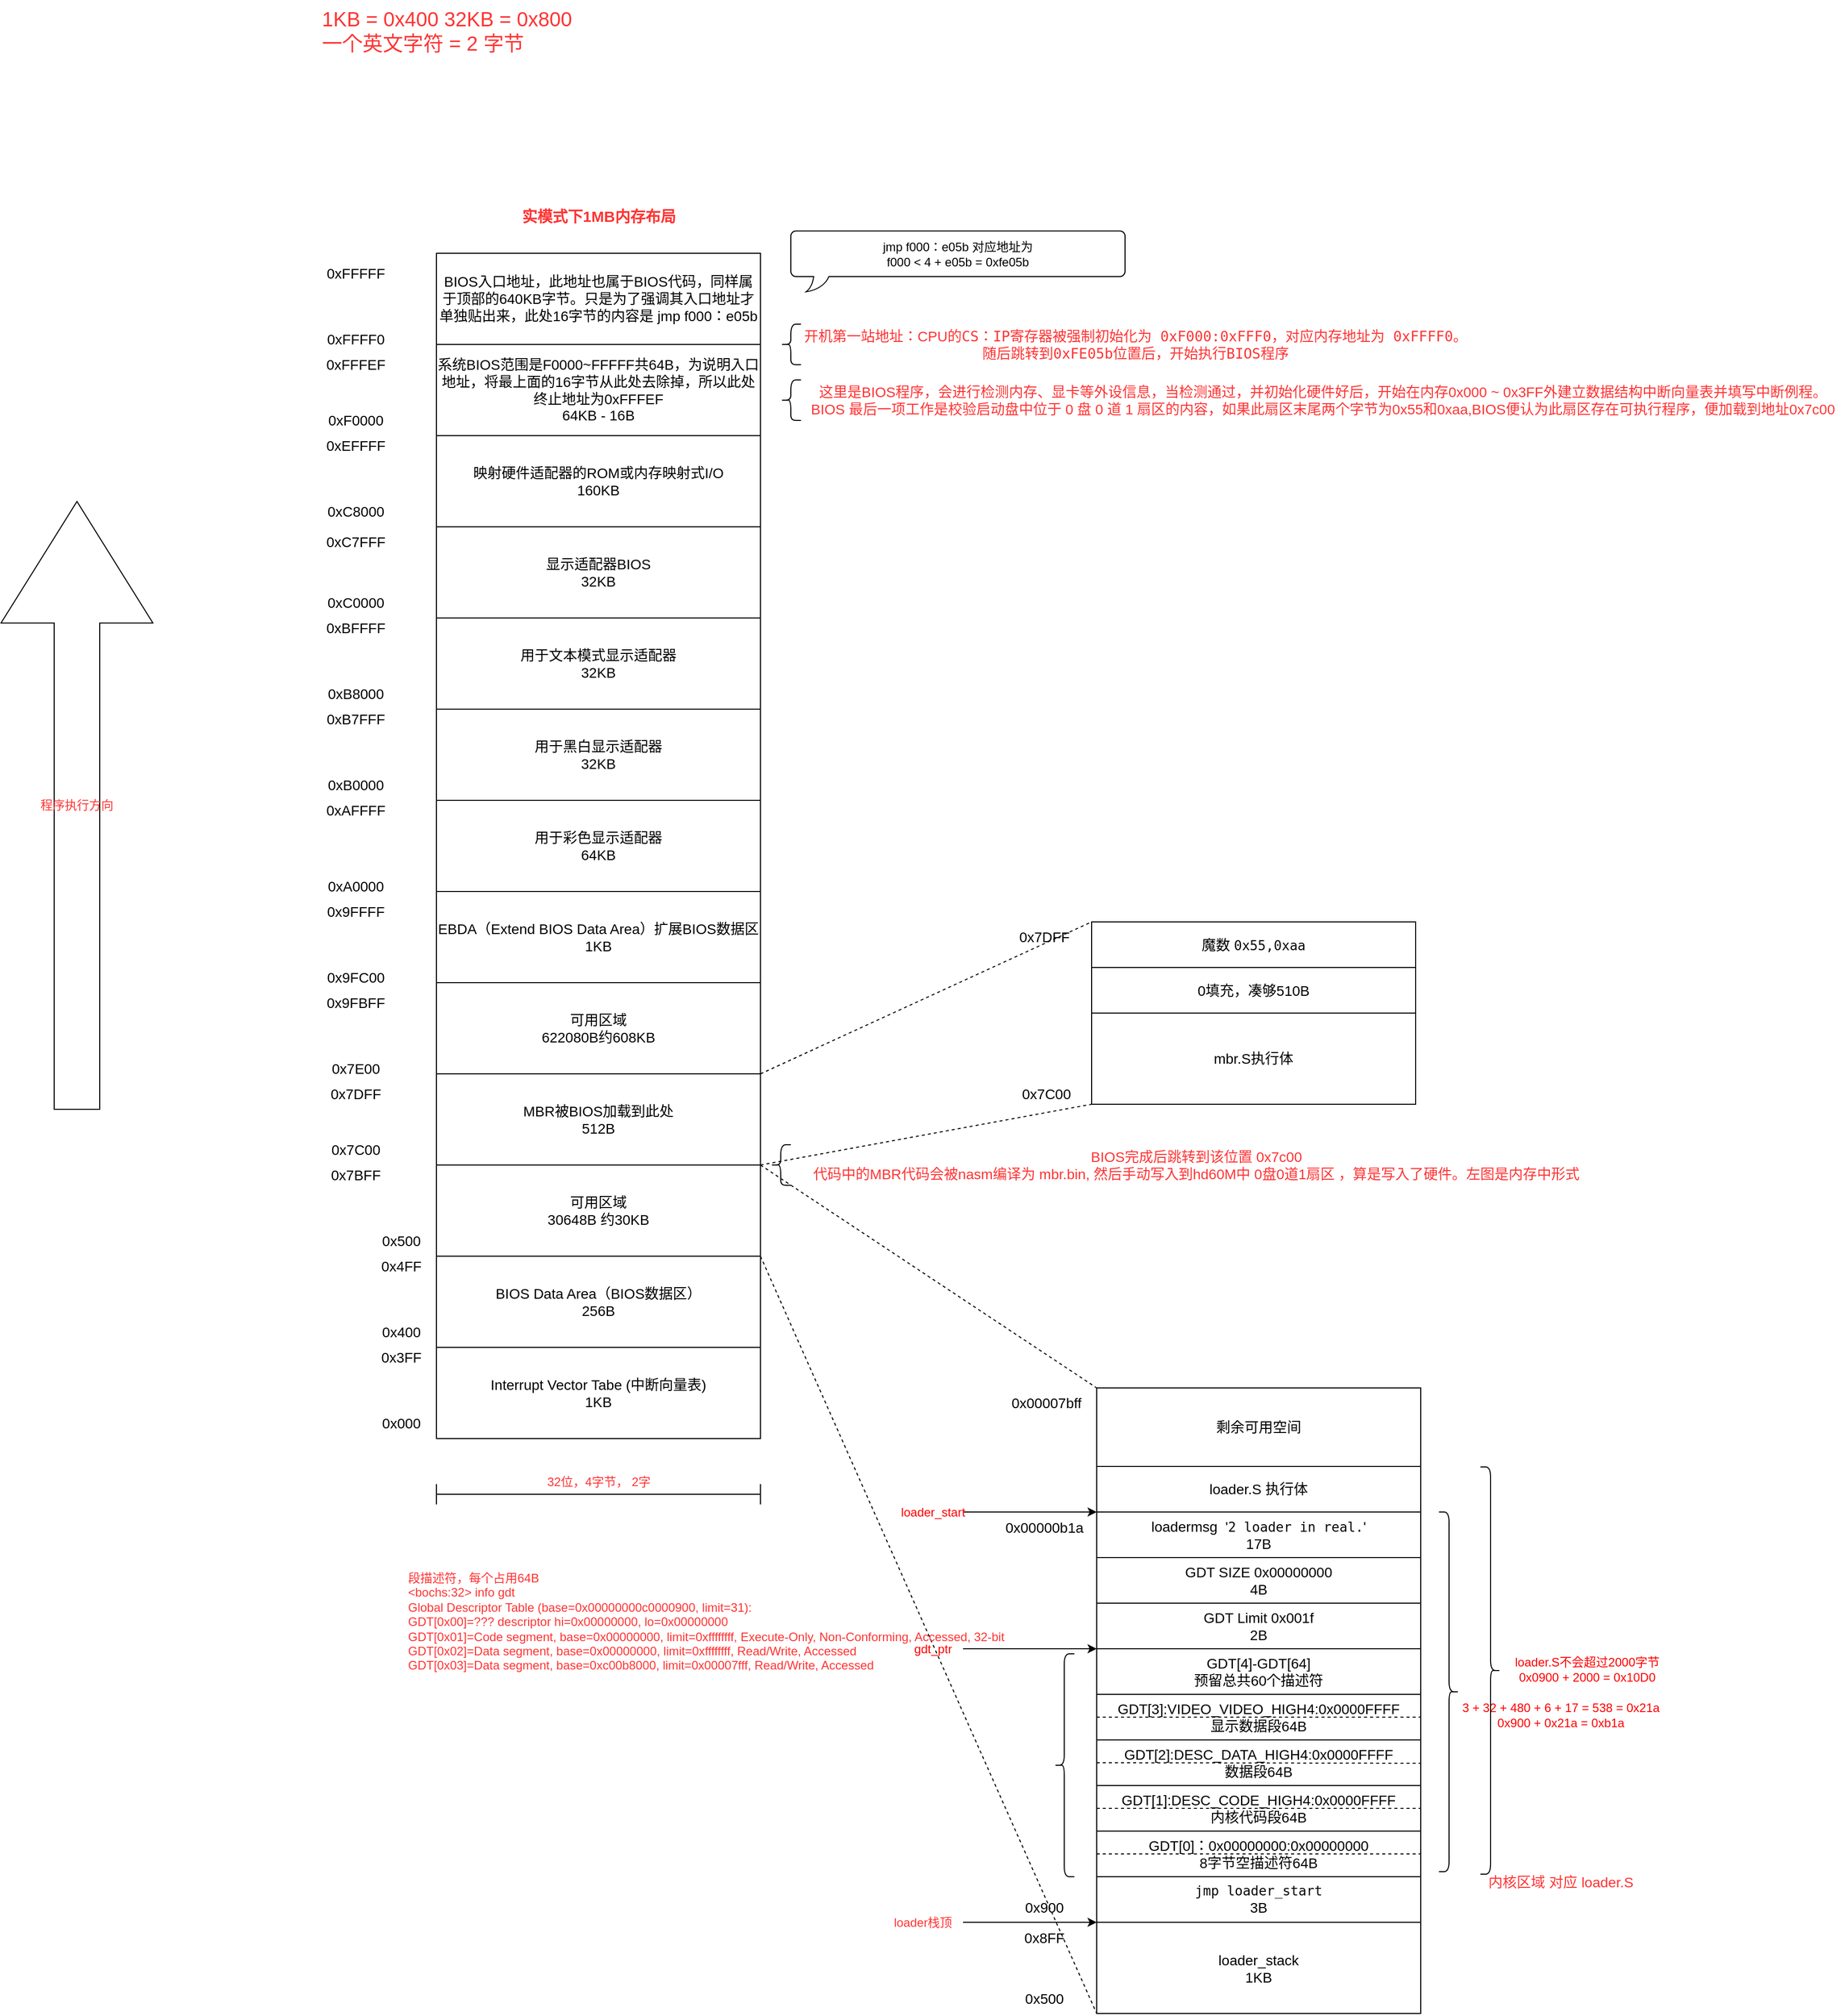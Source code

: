 <mxfile version="20.5.3" type="embed"><diagram name="Page-1" id="12NWxGoQr25tVnfTjV8N"><mxGraphModel dx="2521" dy="2276" grid="1" gridSize="10" guides="1" tooltips="1" connect="1" arrows="1" fold="1" page="1" pageScale="1" pageWidth="827" pageHeight="1169" math="0" shadow="0"><root><mxCell id="0"/><mxCell id="1" parent="0"/><mxCell id="1wO0rDWPHwuriIPUTUys-1" value="Interrupt Vector Tabe (中断向量表)&lt;br&gt;1KB" style="rounded=0;whiteSpace=wrap;html=1;fontSize=14;" parent="1" vertex="1"><mxGeometry x="200" y="560" width="320" height="90" as="geometry"/></mxCell><mxCell id="1wO0rDWPHwuriIPUTUys-2" value="0x000" style="text;html=1;align=center;verticalAlign=middle;resizable=0;points=[];autosize=1;strokeColor=none;fillColor=none;fontSize=14;" parent="1" vertex="1"><mxGeometry x="135" y="620" width="60" height="30" as="geometry"/></mxCell><mxCell id="1wO0rDWPHwuriIPUTUys-3" value="BIOS Data Area（BIOS数据区）&lt;br&gt;256B" style="rounded=0;whiteSpace=wrap;html=1;fontSize=14;" parent="1" vertex="1"><mxGeometry x="200" y="470" width="320" height="90" as="geometry"/></mxCell><mxCell id="1wO0rDWPHwuriIPUTUys-4" value="0x400" style="text;html=1;align=center;verticalAlign=middle;resizable=0;points=[];autosize=1;strokeColor=none;fillColor=none;fontSize=14;" parent="1" vertex="1"><mxGeometry x="135" y="530" width="60" height="30" as="geometry"/></mxCell><mxCell id="1wO0rDWPHwuriIPUTUys-5" value="0x3FF" style="text;html=1;align=center;verticalAlign=middle;resizable=0;points=[];autosize=1;strokeColor=none;fillColor=none;fontSize=14;" parent="1" vertex="1"><mxGeometry x="135" y="555" width="60" height="30" as="geometry"/></mxCell><mxCell id="24" style="edgeStyle=none;rounded=0;orthogonalLoop=1;jettySize=auto;html=1;exitX=1;exitY=0;exitDx=0;exitDy=0;entryX=0;entryY=0;entryDx=0;entryDy=0;dashed=1;fontColor=#FF0000;endArrow=none;endFill=0;" edge="1" parent="1" source="1wO0rDWPHwuriIPUTUys-6" target="23"><mxGeometry relative="1" as="geometry"/></mxCell><mxCell id="25" style="edgeStyle=none;rounded=0;orthogonalLoop=1;jettySize=auto;html=1;exitX=1;exitY=1;exitDx=0;exitDy=0;entryX=0;entryY=1;entryDx=0;entryDy=0;dashed=1;fontColor=#FF0000;endArrow=none;endFill=0;" edge="1" parent="1" source="1wO0rDWPHwuriIPUTUys-6" target="1wO0rDWPHwuriIPUTUys-73"><mxGeometry relative="1" as="geometry"/></mxCell><mxCell id="1wO0rDWPHwuriIPUTUys-6" value="可用区域&lt;br&gt;30648B 约30KB" style="rounded=0;whiteSpace=wrap;html=1;fontSize=14;" parent="1" vertex="1"><mxGeometry x="200" y="380" width="320" height="90" as="geometry"/></mxCell><mxCell id="32" style="edgeStyle=none;rounded=0;orthogonalLoop=1;jettySize=auto;html=1;exitX=1;exitY=1;exitDx=0;exitDy=0;entryX=0;entryY=1;entryDx=0;entryDy=0;dashed=1;fontColor=#FF0000;endArrow=none;endFill=0;" edge="1" parent="1" source="1wO0rDWPHwuriIPUTUys-7" target="29"><mxGeometry relative="1" as="geometry"/></mxCell><mxCell id="1wO0rDWPHwuriIPUTUys-7" value="MBR被BIOS加载到此处&lt;br&gt;512B" style="rounded=0;whiteSpace=wrap;html=1;fontSize=14;" parent="1" vertex="1"><mxGeometry x="200" y="290" width="320" height="90" as="geometry"/></mxCell><mxCell id="1wO0rDWPHwuriIPUTUys-8" value="可用区域&lt;br&gt;622080B约608KB" style="rounded=0;whiteSpace=wrap;html=1;fontSize=14;" parent="1" vertex="1"><mxGeometry x="200" y="200" width="320" height="90" as="geometry"/></mxCell><mxCell id="1wO0rDWPHwuriIPUTUys-9" value="EBDA（Extend BIOS Data Area）扩展BIOS数据区&lt;br&gt;1KB" style="rounded=0;whiteSpace=wrap;html=1;fontSize=14;" parent="1" vertex="1"><mxGeometry x="200" y="110" width="320" height="90" as="geometry"/></mxCell><mxCell id="1wO0rDWPHwuriIPUTUys-10" value="用于彩色显示适配器&lt;br&gt;64KB" style="rounded=0;whiteSpace=wrap;html=1;fontSize=14;" parent="1" vertex="1"><mxGeometry x="200" y="20" width="320" height="90" as="geometry"/></mxCell><mxCell id="1wO0rDWPHwuriIPUTUys-11" value="用于黑白显示适配器&lt;br&gt;32KB" style="rounded=0;whiteSpace=wrap;html=1;fontSize=14;" parent="1" vertex="1"><mxGeometry x="200" y="-70" width="320" height="90" as="geometry"/></mxCell><mxCell id="1wO0rDWPHwuriIPUTUys-12" value="用于文本模式显示适配器&lt;br&gt;32KB" style="rounded=0;whiteSpace=wrap;html=1;fontSize=14;" parent="1" vertex="1"><mxGeometry x="200" y="-160" width="320" height="90" as="geometry"/></mxCell><mxCell id="1wO0rDWPHwuriIPUTUys-13" value="显示适配器BIOS&lt;br&gt;32KB" style="rounded=0;whiteSpace=wrap;html=1;fontSize=14;" parent="1" vertex="1"><mxGeometry x="200" y="-250" width="320" height="90" as="geometry"/></mxCell><mxCell id="1wO0rDWPHwuriIPUTUys-14" value="映射硬件适配器的ROM或内存映射式I/O&lt;br&gt;160KB" style="rounded=0;whiteSpace=wrap;html=1;fontSize=14;" parent="1" vertex="1"><mxGeometry x="200" y="-340" width="320" height="90" as="geometry"/></mxCell><mxCell id="1wO0rDWPHwuriIPUTUys-15" value="系统BIOS范围是F0000~FFFFF共64B，为说明入口地址，将最上面的16字节从此处去除掉，所以此处终止地址为0xFFFEF&lt;br&gt;64KB - 16B" style="rounded=0;whiteSpace=wrap;html=1;fontSize=14;" parent="1" vertex="1"><mxGeometry x="200" y="-430" width="320" height="90" as="geometry"/></mxCell><mxCell id="1wO0rDWPHwuriIPUTUys-16" value="BIOS入口地址，此地址也属于BIOS代码，同样属于顶部的640KB字节。只是为了强调其入口地址才单独贴出来，此处16字节的内容是 jmp f000：e05b" style="rounded=0;whiteSpace=wrap;html=1;fontSize=14;" parent="1" vertex="1"><mxGeometry x="200" y="-520" width="320" height="90" as="geometry"/></mxCell><mxCell id="1wO0rDWPHwuriIPUTUys-18" value="0x500" style="text;html=1;align=center;verticalAlign=middle;resizable=0;points=[];autosize=1;strokeColor=none;fillColor=none;fontSize=14;" parent="1" vertex="1"><mxGeometry x="135" y="440" width="60" height="30" as="geometry"/></mxCell><mxCell id="1wO0rDWPHwuriIPUTUys-19" value="0x4FF" style="text;html=1;align=center;verticalAlign=middle;resizable=0;points=[];autosize=1;strokeColor=none;fillColor=none;fontSize=14;" parent="1" vertex="1"><mxGeometry x="135" y="465" width="60" height="30" as="geometry"/></mxCell><mxCell id="1wO0rDWPHwuriIPUTUys-20" value="0x7C00" style="text;html=1;align=center;verticalAlign=middle;resizable=0;points=[];autosize=1;strokeColor=none;fillColor=none;fontSize=14;" parent="1" vertex="1"><mxGeometry x="85" y="350" width="70" height="30" as="geometry"/></mxCell><mxCell id="1wO0rDWPHwuriIPUTUys-21" value="0x7BFF" style="text;html=1;align=center;verticalAlign=middle;resizable=0;points=[];autosize=1;strokeColor=none;fillColor=none;fontSize=14;" parent="1" vertex="1"><mxGeometry x="85" y="375" width="70" height="30" as="geometry"/></mxCell><mxCell id="1wO0rDWPHwuriIPUTUys-22" value="0x9FC00" style="text;html=1;align=center;verticalAlign=middle;resizable=0;points=[];autosize=1;strokeColor=none;fillColor=none;fontSize=14;" parent="1" vertex="1"><mxGeometry x="80" y="180" width="80" height="30" as="geometry"/></mxCell><mxCell id="1wO0rDWPHwuriIPUTUys-23" value="0x9FBFF" style="text;html=1;align=center;verticalAlign=middle;resizable=0;points=[];autosize=1;strokeColor=none;fillColor=none;fontSize=14;" parent="1" vertex="1"><mxGeometry x="80" y="205" width="80" height="30" as="geometry"/></mxCell><mxCell id="1wO0rDWPHwuriIPUTUys-24" value="0xA0000" style="text;html=1;align=center;verticalAlign=middle;resizable=0;points=[];autosize=1;strokeColor=none;fillColor=none;fontSize=14;" parent="1" vertex="1"><mxGeometry x="80" y="90" width="80" height="30" as="geometry"/></mxCell><mxCell id="1wO0rDWPHwuriIPUTUys-25" value="0x9FFFF" style="text;html=1;align=center;verticalAlign=middle;resizable=0;points=[];autosize=1;strokeColor=none;fillColor=none;fontSize=14;" parent="1" vertex="1"><mxGeometry x="80" y="115" width="80" height="30" as="geometry"/></mxCell><mxCell id="1wO0rDWPHwuriIPUTUys-26" value="0xB0000" style="text;html=1;align=center;verticalAlign=middle;resizable=0;points=[];autosize=1;strokeColor=none;fillColor=none;fontSize=14;" parent="1" vertex="1"><mxGeometry x="80" y="-10" width="80" height="30" as="geometry"/></mxCell><mxCell id="1wO0rDWPHwuriIPUTUys-27" value="0xAFFFF" style="text;html=1;align=center;verticalAlign=middle;resizable=0;points=[];autosize=1;strokeColor=none;fillColor=none;fontSize=14;" parent="1" vertex="1"><mxGeometry x="80" y="15" width="80" height="30" as="geometry"/></mxCell><mxCell id="1wO0rDWPHwuriIPUTUys-28" value="0xB8000" style="text;html=1;align=center;verticalAlign=middle;resizable=0;points=[];autosize=1;strokeColor=none;fillColor=none;fontSize=14;" parent="1" vertex="1"><mxGeometry x="80" y="-100" width="80" height="30" as="geometry"/></mxCell><mxCell id="1wO0rDWPHwuriIPUTUys-29" value="0xB7FFF" style="text;html=1;align=center;verticalAlign=middle;resizable=0;points=[];autosize=1;strokeColor=none;fillColor=none;fontSize=14;" parent="1" vertex="1"><mxGeometry x="80" y="-75" width="80" height="30" as="geometry"/></mxCell><mxCell id="1wO0rDWPHwuriIPUTUys-30" value="0xC0000" style="text;html=1;align=center;verticalAlign=middle;resizable=0;points=[];autosize=1;strokeColor=none;fillColor=none;fontSize=14;" parent="1" vertex="1"><mxGeometry x="80" y="-190" width="80" height="30" as="geometry"/></mxCell><mxCell id="1wO0rDWPHwuriIPUTUys-31" value="0xBFFFF" style="text;html=1;align=center;verticalAlign=middle;resizable=0;points=[];autosize=1;strokeColor=none;fillColor=none;fontSize=14;" parent="1" vertex="1"><mxGeometry x="80" y="-165" width="80" height="30" as="geometry"/></mxCell><mxCell id="1wO0rDWPHwuriIPUTUys-36" value="0xF0000" style="text;html=1;align=center;verticalAlign=middle;resizable=0;points=[];autosize=1;strokeColor=none;fillColor=none;fontSize=14;" parent="1" vertex="1"><mxGeometry x="80" y="-370" width="80" height="30" as="geometry"/></mxCell><mxCell id="1wO0rDWPHwuriIPUTUys-37" value="0xEFFFF" style="text;html=1;align=center;verticalAlign=middle;resizable=0;points=[];autosize=1;strokeColor=none;fillColor=none;fontSize=14;" parent="1" vertex="1"><mxGeometry x="80" y="-345" width="80" height="30" as="geometry"/></mxCell><mxCell id="1wO0rDWPHwuriIPUTUys-38" value="0xFFFF0" style="text;html=1;align=center;verticalAlign=middle;resizable=0;points=[];autosize=1;strokeColor=none;fillColor=none;fontSize=14;" parent="1" vertex="1"><mxGeometry x="80" y="-450" width="80" height="30" as="geometry"/></mxCell><mxCell id="1wO0rDWPHwuriIPUTUys-39" value="0xFFFEF" style="text;html=1;align=center;verticalAlign=middle;resizable=0;points=[];autosize=1;strokeColor=none;fillColor=none;fontSize=14;" parent="1" vertex="1"><mxGeometry x="80" y="-425" width="80" height="30" as="geometry"/></mxCell><mxCell id="1wO0rDWPHwuriIPUTUys-41" value="0xFFFFF" style="text;html=1;align=center;verticalAlign=middle;resizable=0;points=[];autosize=1;strokeColor=none;fillColor=none;fontSize=14;" parent="1" vertex="1"><mxGeometry x="80" y="-515" width="80" height="30" as="geometry"/></mxCell><mxCell id="1wO0rDWPHwuriIPUTUys-43" value="0xC7FFF" style="text;html=1;align=center;verticalAlign=middle;resizable=0;points=[];autosize=1;strokeColor=none;fillColor=none;fontSize=14;" parent="1" vertex="1"><mxGeometry x="80" y="-250" width="80" height="30" as="geometry"/></mxCell><mxCell id="1wO0rDWPHwuriIPUTUys-47" value="0x7E00" style="text;html=1;align=center;verticalAlign=middle;resizable=0;points=[];autosize=1;strokeColor=none;fillColor=none;fontSize=14;" parent="1" vertex="1"><mxGeometry x="85" y="270" width="70" height="30" as="geometry"/></mxCell><mxCell id="1wO0rDWPHwuriIPUTUys-48" value="0x7DFF" style="text;html=1;align=center;verticalAlign=middle;resizable=0;points=[];autosize=1;strokeColor=none;fillColor=none;fontSize=14;" parent="1" vertex="1"><mxGeometry x="85" y="295" width="70" height="30" as="geometry"/></mxCell><mxCell id="1wO0rDWPHwuriIPUTUys-49" value="0xC8000" style="text;html=1;align=center;verticalAlign=middle;resizable=0;points=[];autosize=1;strokeColor=none;fillColor=none;fontSize=14;" parent="1" vertex="1"><mxGeometry x="80" y="-280" width="80" height="30" as="geometry"/></mxCell><mxCell id="1wO0rDWPHwuriIPUTUys-50" value="&lt;font color=&quot;#ff3333&quot; style=&quot;font-size: 15px;&quot;&gt;&lt;b&gt;实模式下1MB内存布局&lt;/b&gt;&lt;/font&gt;" style="text;html=1;align=center;verticalAlign=middle;resizable=0;points=[];autosize=1;strokeColor=none;fillColor=none;" parent="1" vertex="1"><mxGeometry x="270" y="-572" width="180" height="30" as="geometry"/></mxCell><mxCell id="1wO0rDWPHwuriIPUTUys-55" value="" style="shape=curlyBracket;whiteSpace=wrap;html=1;rounded=1;labelPosition=left;verticalLabelPosition=middle;align=right;verticalAlign=middle;" parent="1" vertex="1"><mxGeometry x="540" y="-450" width="20" height="40" as="geometry"/></mxCell><mxCell id="1wO0rDWPHwuriIPUTUys-56" value="&lt;font style=&quot;font-size: 14px;&quot;&gt;开机第一站地址：CPU&lt;span style=&quot;border-color: var(--border-color); text-align: left; font-size: 14px; font-family: 宋体, monospace;&quot;&gt;的&lt;/span&gt;&lt;span style=&quot;border-color: var(--border-color); text-align: left; background-color: rgb(255, 255, 255); font-family: &amp;quot;JetBrains Mono&amp;quot;, monospace; font-size: 14px;&quot;&gt;CS&lt;/span&gt;&lt;span style=&quot;border-color: var(--border-color); text-align: left; font-size: 14px; font-family: 宋体, monospace;&quot;&gt;：&lt;/span&gt;&lt;span style=&quot;border-color: var(--border-color); text-align: left; background-color: rgb(255, 255, 255); font-family: &amp;quot;JetBrains Mono&amp;quot;, monospace; font-size: 14px;&quot;&gt;IP&lt;/span&gt;&lt;span style=&quot;border-color: var(--border-color); text-align: left; font-size: 14px; font-family: 宋体, monospace;&quot;&gt;寄存器被强制初始化为&lt;/span&gt;&lt;span style=&quot;border-color: var(--border-color); text-align: left; background-color: rgb(255, 255, 255); font-family: &amp;quot;JetBrains Mono&amp;quot;, monospace; font-size: 14px;&quot;&gt;&amp;nbsp;0xF000:0xFFF0&lt;/span&gt;&lt;span style=&quot;border-color: var(--border-color); text-align: left; font-size: 14px; font-family: 宋体, monospace;&quot;&gt;，对应内存地址为&lt;/span&gt;&lt;span style=&quot;border-color: var(--border-color); text-align: left; background-color: rgb(255, 255, 255); font-family: &amp;quot;JetBrains Mono&amp;quot;, monospace; font-size: 14px;&quot;&gt;&amp;nbsp;0xFFFF0。&lt;br style=&quot;font-size: 14px;&quot;&gt;随后跳转到0xFE05b位置后，开始执行BIOS程序&lt;br style=&quot;font-size: 14px;&quot;&gt;&lt;/span&gt;&lt;/font&gt;" style="text;html=1;align=center;verticalAlign=middle;resizable=0;points=[];autosize=1;strokeColor=none;fillColor=none;fontColor=#FF3333;fontSize=14;" parent="1" vertex="1"><mxGeometry x="560" y="-455" width="660" height="50" as="geometry"/></mxCell><mxCell id="1wO0rDWPHwuriIPUTUys-57" value="jmp f000：e05b 对应地址为&lt;br&gt;f000 &amp;lt; 4 + e05b = 0xfe05b" style="whiteSpace=wrap;html=1;shape=mxgraph.basic.roundRectCallout;dx=30;dy=15;size=5;boundedLbl=1;" parent="1" vertex="1"><mxGeometry x="550" y="-542" width="330" height="60" as="geometry"/></mxCell><mxCell id="1wO0rDWPHwuriIPUTUys-59" value="" style="shape=curlyBracket;whiteSpace=wrap;html=1;rounded=1;labelPosition=left;verticalLabelPosition=middle;align=right;verticalAlign=middle;" parent="1" vertex="1"><mxGeometry x="540" y="-395" width="20" height="40" as="geometry"/></mxCell><mxCell id="1wO0rDWPHwuriIPUTUys-61" value="这里是BIOS程序，会进行检测内存、显卡等外设信息，当检测通过，并初始化硬件好后，开始在内存0x000 ~ 0x3FF外建立数据结构中断向量表并填写中断例程。&lt;br style=&quot;font-size: 14px;&quot;&gt;BIOS 最后一项工作是校验启动盘中位于 0 盘 0 道 1 扇区的内容，如果此扇区末尾两个字节为0x55和0xaa,BIOS便认为此扇区存在可执行程序，便加载到地址0x7c00" style="text;html=1;align=center;verticalAlign=middle;resizable=0;points=[];autosize=1;strokeColor=none;fillColor=none;fontColor=#FF3333;fontSize=14;" parent="1" vertex="1"><mxGeometry x="560" y="-400" width="1030" height="50" as="geometry"/></mxCell><mxCell id="1wO0rDWPHwuriIPUTUys-64" value="" style="shape=curlyBracket;whiteSpace=wrap;html=1;rounded=1;labelPosition=left;verticalLabelPosition=middle;align=right;verticalAlign=middle;" parent="1" vertex="1"><mxGeometry x="530" y="360" width="20" height="40" as="geometry"/></mxCell><mxCell id="1wO0rDWPHwuriIPUTUys-65" value="&lt;font style=&quot;font-size: 14px;&quot; color=&quot;#ff3333&quot;&gt;BIOS完成后跳转到该位置 0x7c00&lt;br&gt;代码中的MBR代码会被nasm编译为 mbr.bin, 然后手动写入到hd60M中 0盘0道1扇区 ，算是写入了硬件。左图是内存中形式&lt;br&gt;&lt;/font&gt;" style="text;html=1;align=center;verticalAlign=middle;resizable=0;points=[];autosize=1;strokeColor=none;fillColor=none;" parent="1" vertex="1"><mxGeometry x="560" y="355" width="780" height="50" as="geometry"/></mxCell><mxCell id="1wO0rDWPHwuriIPUTUys-66" value="&lt;font color=&quot;#ff3333&quot; style=&quot;font-size: 20px;&quot;&gt;1KB = 0x400 32KB = 0x800&lt;br&gt;一个英文字符 = 2 字节&lt;br&gt;&lt;/font&gt;" style="text;html=1;align=left;verticalAlign=middle;resizable=0;points=[];autosize=1;strokeColor=none;fillColor=none;" parent="1" vertex="1"><mxGeometry x="85" y="-770" width="270" height="60" as="geometry"/></mxCell><mxCell id="1wO0rDWPHwuriIPUTUys-67" value="&lt;font color=&quot;#ff3333&quot;&gt;程序执行方向&lt;/font&gt;" style="shape=singleArrow;direction=north;whiteSpace=wrap;html=1;" parent="1" vertex="1"><mxGeometry x="-230" y="-275" width="150" height="600" as="geometry"/></mxCell><mxCell id="1wO0rDWPHwuriIPUTUys-69" value="GDT[0]：0x00000000:0x00000000&lt;br&gt;8字节空描述符64B" style="rounded=0;whiteSpace=wrap;html=1;fontSize=14;" parent="1" vertex="1"><mxGeometry x="852" y="1037.5" width="320" height="45" as="geometry"/></mxCell><mxCell id="1wO0rDWPHwuriIPUTUys-70" value="0x900" style="text;html=1;align=center;verticalAlign=middle;resizable=0;points=[];autosize=1;strokeColor=none;fillColor=none;fontSize=14;" parent="1" vertex="1"><mxGeometry x="770" y="1097.5" width="60" height="30" as="geometry"/></mxCell><mxCell id="1wO0rDWPHwuriIPUTUys-71" value="&lt;font color=&quot;#ff3333&quot;&gt;内核区域 对应 loader.S&lt;/font&gt;" style="text;html=1;align=center;verticalAlign=middle;resizable=0;points=[];autosize=1;strokeColor=none;fillColor=none;fontSize=14;" parent="1" vertex="1"><mxGeometry x="1225" y="1072.5" width="170" height="30" as="geometry"/></mxCell><mxCell id="1wO0rDWPHwuriIPUTUys-73" value="loader_stack&lt;br&gt;1KB" style="rounded=0;whiteSpace=wrap;html=1;fontSize=14;" parent="1" vertex="1"><mxGeometry x="852" y="1127.5" width="320" height="90" as="geometry"/></mxCell><mxCell id="1wO0rDWPHwuriIPUTUys-74" value="loader栈顶" style="text;html=1;align=center;verticalAlign=middle;resizable=0;points=[];autosize=1;strokeColor=none;fillColor=none;fontColor=#FF3333;" parent="1" vertex="1"><mxGeometry x="640" y="1112.5" width="80" height="30" as="geometry"/></mxCell><mxCell id="1wO0rDWPHwuriIPUTUys-75" value="" style="endArrow=classic;html=1;rounded=0;entryX=0;entryY=0;entryDx=0;entryDy=0;" parent="1" source="1wO0rDWPHwuriIPUTUys-74" target="1wO0rDWPHwuriIPUTUys-73" edge="1"><mxGeometry width="50" height="50" relative="1" as="geometry"><mxPoint x="705" y="1182.5" as="sourcePoint"/><mxPoint x="755" y="1132.5" as="targetPoint"/></mxGeometry></mxCell><mxCell id="1wO0rDWPHwuriIPUTUys-78" value="0x500" style="text;html=1;align=center;verticalAlign=middle;resizable=0;points=[];autosize=1;strokeColor=none;fillColor=none;fontSize=14;" parent="1" vertex="1"><mxGeometry x="770" y="1187.5" width="60" height="30" as="geometry"/></mxCell><mxCell id="1wO0rDWPHwuriIPUTUys-79" value="0x8FF" style="text;html=1;align=center;verticalAlign=middle;resizable=0;points=[];autosize=1;strokeColor=none;fillColor=none;fontSize=14;" parent="1" vertex="1"><mxGeometry x="770" y="1127.5" width="60" height="30" as="geometry"/></mxCell><mxCell id="1wO0rDWPHwuriIPUTUys-80" value="GDT[1]:DESC_CODE_HIGH4:0x0000FFFF&lt;br&gt;内核代码段64B" style="rounded=0;whiteSpace=wrap;html=1;fontSize=14;" parent="1" vertex="1"><mxGeometry x="852" y="992.5" width="320" height="45" as="geometry"/></mxCell><mxCell id="1wO0rDWPHwuriIPUTUys-81" value="GDT[2]:DESC_DATA_HIGH4:0x0000FFFF&lt;br&gt;数据段64B" style="rounded=0;whiteSpace=wrap;html=1;fontSize=14;" parent="1" vertex="1"><mxGeometry x="852" y="947.5" width="320" height="45" as="geometry"/></mxCell><mxCell id="1wO0rDWPHwuriIPUTUys-82" value="GDT[3]:VIDEO_VIDEO_HIGH4:0x0000FFFF&lt;br&gt;显示数据段64B" style="rounded=0;whiteSpace=wrap;html=1;fontSize=14;" parent="1" vertex="1"><mxGeometry x="852" y="902.5" width="320" height="45" as="geometry"/></mxCell><mxCell id="1wO0rDWPHwuriIPUTUys-83" value="" style="shape=crossbar;whiteSpace=wrap;html=1;rounded=1;" parent="1" vertex="1"><mxGeometry x="200" y="695" width="320" height="20" as="geometry"/></mxCell><mxCell id="1wO0rDWPHwuriIPUTUys-84" value="&lt;font color=&quot;#ff3333&quot;&gt;32位，4字节， 2字&lt;/font&gt;" style="text;html=1;align=center;verticalAlign=middle;resizable=0;points=[];autosize=1;strokeColor=none;fillColor=none;" parent="1" vertex="1"><mxGeometry x="295" y="677.5" width="130" height="30" as="geometry"/></mxCell><mxCell id="1wO0rDWPHwuriIPUTUys-86" style="edgeStyle=none;rounded=0;orthogonalLoop=1;jettySize=auto;html=1;exitX=0;exitY=0.5;exitDx=0;exitDy=0;entryX=1;entryY=0.5;entryDx=0;entryDy=0;dashed=1;strokeColor=default;endArrow=none;endFill=0;" parent="1" source="1wO0rDWPHwuriIPUTUys-82" target="1wO0rDWPHwuriIPUTUys-82" edge="1"><mxGeometry relative="1" as="geometry"/></mxCell><mxCell id="1wO0rDWPHwuriIPUTUys-87" style="edgeStyle=none;rounded=0;orthogonalLoop=1;jettySize=auto;html=1;exitX=0;exitY=0.5;exitDx=0;exitDy=0;" parent="1" source="1wO0rDWPHwuriIPUTUys-81" target="1wO0rDWPHwuriIPUTUys-81" edge="1"><mxGeometry relative="1" as="geometry"/></mxCell><mxCell id="1wO0rDWPHwuriIPUTUys-88" style="edgeStyle=none;rounded=0;orthogonalLoop=1;jettySize=auto;html=1;exitX=0;exitY=0.5;exitDx=0;exitDy=0;dashed=1;endArrow=none;endFill=0;" parent="1" source="1wO0rDWPHwuriIPUTUys-81" target="1wO0rDWPHwuriIPUTUys-81" edge="1"><mxGeometry relative="1" as="geometry"><Array as="points"><mxPoint x="1165" y="970.5"/></Array></mxGeometry></mxCell><mxCell id="1wO0rDWPHwuriIPUTUys-89" style="edgeStyle=none;rounded=0;orthogonalLoop=1;jettySize=auto;html=1;exitX=0;exitY=0.5;exitDx=0;exitDy=0;entryX=1;entryY=0.5;entryDx=0;entryDy=0;dashed=1;endArrow=none;endFill=0;" parent="1" source="1wO0rDWPHwuriIPUTUys-80" target="1wO0rDWPHwuriIPUTUys-80" edge="1"><mxGeometry relative="1" as="geometry"/></mxCell><mxCell id="1wO0rDWPHwuriIPUTUys-90" style="edgeStyle=none;rounded=0;orthogonalLoop=1;jettySize=auto;html=1;exitX=0;exitY=0.5;exitDx=0;exitDy=0;" parent="1" source="1wO0rDWPHwuriIPUTUys-69" target="1wO0rDWPHwuriIPUTUys-69" edge="1"><mxGeometry relative="1" as="geometry"/></mxCell><mxCell id="1wO0rDWPHwuriIPUTUys-91" style="edgeStyle=none;rounded=0;orthogonalLoop=1;jettySize=auto;html=1;exitX=0;exitY=0.5;exitDx=0;exitDy=0;" parent="1" source="1wO0rDWPHwuriIPUTUys-69" target="1wO0rDWPHwuriIPUTUys-69" edge="1"><mxGeometry relative="1" as="geometry"/></mxCell><mxCell id="1wO0rDWPHwuriIPUTUys-92" style="rounded=0;orthogonalLoop=1;jettySize=auto;html=1;exitX=0;exitY=0.5;exitDx=0;exitDy=0;dashed=1;endArrow=none;endFill=0;" parent="1" source="1wO0rDWPHwuriIPUTUys-69" target="1wO0rDWPHwuriIPUTUys-69" edge="1"><mxGeometry relative="1" as="geometry"/></mxCell><mxCell id="1wO0rDWPHwuriIPUTUys-93" value="" style="shape=curlyBracket;whiteSpace=wrap;html=1;rounded=1;labelPosition=left;verticalLabelPosition=middle;align=right;verticalAlign=middle;" parent="1" vertex="1"><mxGeometry x="810" y="862.5" width="20" height="220" as="geometry"/></mxCell><mxCell id="1wO0rDWPHwuriIPUTUys-94" value="&lt;div style=&quot;&quot;&gt;&lt;span style=&quot;color: rgb(255, 51, 51); background-color: initial;&quot;&gt;段描述符，每个占用64B&lt;/span&gt;&lt;/div&gt;&lt;font color=&quot;#ff3333&quot;&gt;&lt;div&gt;&amp;lt;bochs:32&amp;gt; info gdt&lt;/div&gt;&lt;div&gt;&lt;div&gt;Global Descriptor Table (base=0x00000000c0000900, limit=31):&lt;/div&gt;&lt;div&gt;GDT[0x00]=??? descriptor hi=0x00000000, lo=0x00000000&lt;/div&gt;&lt;div&gt;GDT[0x01]=Code segment, base=0x00000000, limit=0xffffffff, Execute-Only, Non-Conforming, Accessed, 32-bit&lt;/div&gt;&lt;div&gt;GDT[0x02]=Data segment, base=0x00000000, limit=0xffffffff, Read/Write, Accessed&lt;/div&gt;&lt;div&gt;GDT[0x03]=Data segment, base=0xc00b8000, limit=0x00007fff, Read/Write, Accessed&lt;/div&gt;&lt;/div&gt;&lt;div&gt;&lt;br&gt;&lt;/div&gt;&lt;/font&gt;" style="text;html=1;align=left;verticalAlign=middle;resizable=0;points=[];autosize=1;strokeColor=none;fillColor=none;" parent="1" vertex="1"><mxGeometry x="170" y="772.5" width="610" height="130" as="geometry"/></mxCell><mxCell id="1wO0rDWPHwuriIPUTUys-96" value="GDT[4]-GDT[64]&lt;br&gt;预留总共60个描述符" style="rounded=0;whiteSpace=wrap;html=1;fontSize=14;" parent="1" vertex="1"><mxGeometry x="852" y="857.5" width="320" height="45" as="geometry"/></mxCell><mxCell id="2" value="&lt;div style=&quot;background-color: rgb(255, 255, 255); color: rgb(8, 8, 8); font-family: &amp;quot;JetBrains Mono&amp;quot;, monospace; font-size: 9.8pt;&quot;&gt;jmp loader_start&lt;/div&gt;3B" style="rounded=0;whiteSpace=wrap;html=1;fontSize=14;" vertex="1" parent="1"><mxGeometry x="852" y="1082.5" width="320" height="45" as="geometry"/></mxCell><mxCell id="4" style="edgeStyle=none;rounded=0;orthogonalLoop=1;jettySize=auto;html=1;exitX=0;exitY=0.5;exitDx=0;exitDy=0;" edge="1" parent="1" source="1wO0rDWPHwuriIPUTUys-69" target="1wO0rDWPHwuriIPUTUys-69"><mxGeometry relative="1" as="geometry"/></mxCell><mxCell id="5" style="edgeStyle=none;rounded=0;orthogonalLoop=1;jettySize=auto;html=1;exitX=0;exitY=0.5;exitDx=0;exitDy=0;entryX=1;entryY=0.5;entryDx=0;entryDy=0;endArrow=none;endFill=0;dashed=1;" edge="1" parent="1" source="1wO0rDWPHwuriIPUTUys-69" target="1wO0rDWPHwuriIPUTUys-69"><mxGeometry relative="1" as="geometry"/></mxCell><mxCell id="6" value="GDT Limit 0x001f&lt;br&gt;2B" style="rounded=0;whiteSpace=wrap;html=1;fontSize=14;" vertex="1" parent="1"><mxGeometry x="852" y="812.5" width="320" height="45" as="geometry"/></mxCell><mxCell id="7" value="GDT SIZE 0x00000000&lt;br&gt;4B" style="rounded=0;whiteSpace=wrap;html=1;fontSize=14;" vertex="1" parent="1"><mxGeometry x="852" y="767.5" width="320" height="45" as="geometry"/></mxCell><mxCell id="8" value="" style="endArrow=classic;html=1;rounded=0;entryX=0;entryY=0;entryDx=0;entryDy=0;" edge="1" parent="1"><mxGeometry width="50" height="50" relative="1" as="geometry"><mxPoint x="720" y="857.5" as="sourcePoint"/><mxPoint x="852.0" y="857.5" as="targetPoint"/></mxGeometry></mxCell><mxCell id="9" value="gdt_ptr" style="text;html=1;align=center;verticalAlign=middle;resizable=0;points=[];autosize=1;strokeColor=none;fillColor=none;fontColor=#FF0000;" vertex="1" parent="1"><mxGeometry x="660" y="842.5" width="60" height="30" as="geometry"/></mxCell><mxCell id="10" value="loadermsg&amp;nbsp; '&lt;span style=&quot;background-color: rgb(255, 255, 255); color: rgb(8, 8, 8); font-family: &amp;quot;JetBrains Mono&amp;quot;, monospace; font-size: 9.8pt;&quot;&gt;2 loader in real.&lt;/span&gt;&lt;span style=&quot;background-color: initial;&quot;&gt;'&lt;br&gt;&lt;/span&gt;17B" style="rounded=0;whiteSpace=wrap;html=1;fontSize=14;" vertex="1" parent="1"><mxGeometry x="852" y="722.5" width="320" height="45" as="geometry"/></mxCell><mxCell id="11" value="" style="endArrow=classic;html=1;rounded=0;entryX=0;entryY=0;entryDx=0;entryDy=0;" edge="1" parent="1"><mxGeometry width="50" height="50" relative="1" as="geometry"><mxPoint x="720" y="722.5" as="sourcePoint"/><mxPoint x="852.0" y="722.5" as="targetPoint"/></mxGeometry></mxCell><mxCell id="12" value="loader_start" style="text;html=1;align=center;verticalAlign=middle;resizable=0;points=[];autosize=1;strokeColor=none;fillColor=none;fontColor=#FF0000;" vertex="1" parent="1"><mxGeometry x="645" y="707.5" width="90" height="30" as="geometry"/></mxCell><mxCell id="13" value="0x00000b1a" style="text;html=1;align=center;verticalAlign=middle;resizable=0;points=[];autosize=1;strokeColor=none;fillColor=none;fontSize=14;" vertex="1" parent="1"><mxGeometry x="750" y="722.5" width="100" height="30" as="geometry"/></mxCell><mxCell id="17" value="" style="shape=curlyBracket;whiteSpace=wrap;html=1;rounded=1;flipH=1;labelPosition=right;verticalLabelPosition=middle;align=left;verticalAlign=middle;fontColor=#FF0000;" vertex="1" parent="1"><mxGeometry x="1190" y="722.5" width="20" height="355" as="geometry"/></mxCell><mxCell id="19" value="3 + 32 + 480 + 6 + 17 = 538 = 0x21a&lt;br&gt;0x900 + 0x21a = 0xb1a" style="text;html=1;align=center;verticalAlign=middle;resizable=0;points=[];autosize=1;strokeColor=none;fillColor=none;fontColor=#FF0000;" vertex="1" parent="1"><mxGeometry x="1200" y="902.5" width="220" height="40" as="geometry"/></mxCell><mxCell id="21" value="loader.S 执行体" style="rounded=0;whiteSpace=wrap;html=1;fontSize=14;" vertex="1" parent="1"><mxGeometry x="852" y="677.5" width="320" height="45" as="geometry"/></mxCell><mxCell id="23" value="剩余可用空间" style="rounded=0;whiteSpace=wrap;html=1;fontSize=14;" vertex="1" parent="1"><mxGeometry x="852" y="600" width="320" height="77.5" as="geometry"/></mxCell><mxCell id="26" value="&lt;div&gt;loader.S不会超过2000字节&lt;/div&gt;&lt;div&gt;0x0900 + 2000 = 0x10D0&lt;/div&gt;" style="text;html=1;align=center;verticalAlign=middle;resizable=0;points=[];autosize=1;strokeColor=none;fillColor=none;fontColor=#FF0000;" vertex="1" parent="1"><mxGeometry x="1251" y="857.5" width="170" height="40" as="geometry"/></mxCell><mxCell id="27" value="" style="shape=curlyBracket;whiteSpace=wrap;html=1;rounded=1;flipH=1;labelPosition=right;verticalLabelPosition=middle;align=left;verticalAlign=middle;fontColor=#FF0000;" vertex="1" parent="1"><mxGeometry x="1231" y="678" width="20" height="402" as="geometry"/></mxCell><mxCell id="28" value="0x00007bff" style="text;html=1;align=center;verticalAlign=middle;resizable=0;points=[];autosize=1;strokeColor=none;fillColor=none;fontSize=14;" vertex="1" parent="1"><mxGeometry x="757" y="600" width="90" height="30" as="geometry"/></mxCell><mxCell id="29" value="mbr.S执行体" style="rounded=0;whiteSpace=wrap;html=1;fontSize=14;" vertex="1" parent="1"><mxGeometry x="847" y="230" width="320" height="90" as="geometry"/></mxCell><mxCell id="30" value="0x7C00" style="text;html=1;align=center;verticalAlign=middle;resizable=0;points=[];autosize=1;strokeColor=none;fillColor=none;fontSize=14;" vertex="1" parent="1"><mxGeometry x="767" y="295" width="70" height="30" as="geometry"/></mxCell><mxCell id="31" value="0填充，凑够510B" style="rounded=0;whiteSpace=wrap;html=1;fontSize=14;" vertex="1" parent="1"><mxGeometry x="847" y="185" width="320" height="45" as="geometry"/></mxCell><mxCell id="33" value="魔数&amp;nbsp;&lt;span style=&quot;background-color: rgb(255, 255, 255); color: rgb(8, 8, 8); font-family: &amp;quot;JetBrains Mono&amp;quot;, monospace; font-size: 9.8pt;&quot;&gt;0x55,0xaa&lt;/span&gt;" style="rounded=0;whiteSpace=wrap;html=1;fontSize=14;" vertex="1" parent="1"><mxGeometry x="847" y="140" width="320" height="45" as="geometry"/></mxCell><mxCell id="35" value="0x7DFF" style="text;html=1;align=center;verticalAlign=middle;resizable=0;points=[];autosize=1;strokeColor=none;fillColor=none;fontSize=14;" vertex="1" parent="1"><mxGeometry x="765" y="140" width="70" height="30" as="geometry"/></mxCell><mxCell id="36" value="" style="edgeStyle=none;rounded=0;orthogonalLoop=1;jettySize=auto;html=1;exitX=1;exitY=1;exitDx=0;exitDy=0;entryX=0;entryY=0;entryDx=0;entryDy=0;dashed=1;fontColor=#FF0000;endArrow=none;endFill=0;" edge="1" parent="1" source="1wO0rDWPHwuriIPUTUys-8" target="33"><mxGeometry relative="1" as="geometry"><mxPoint x="520" y="290" as="sourcePoint"/><mxPoint x="847" y="140" as="targetPoint"/></mxGeometry></mxCell></root></mxGraphModel></diagram></mxfile>